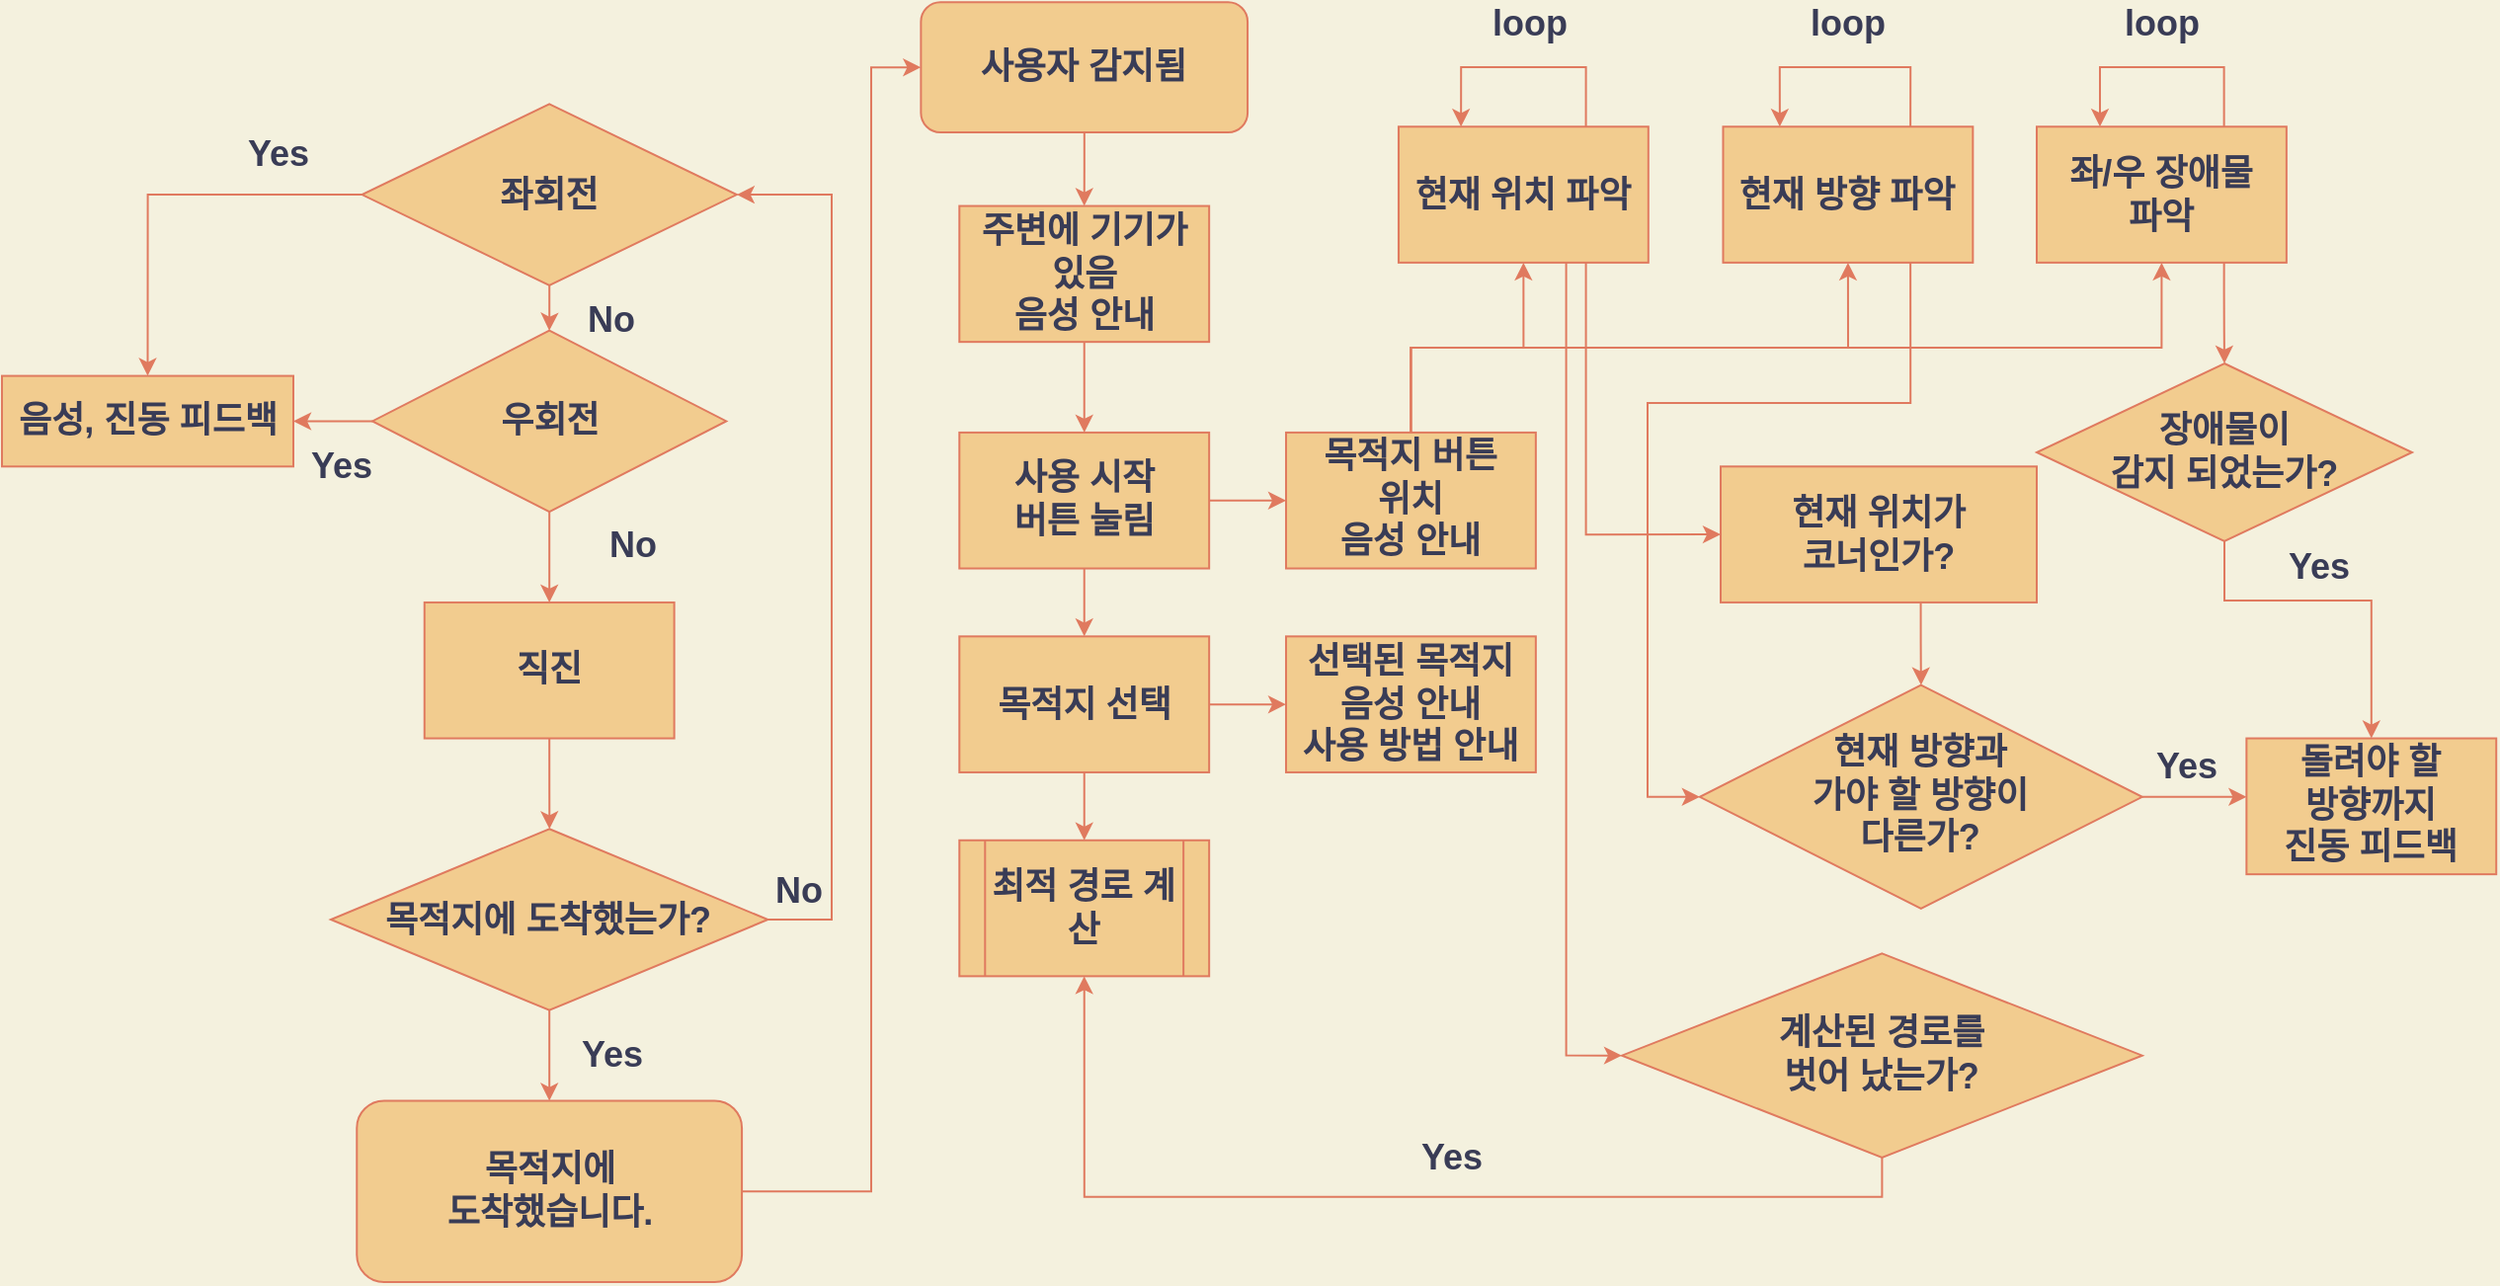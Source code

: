 <mxfile version="18.1.1" type="github">
  <diagram id="C5RBs43oDa-KdzZeNtuy" name="Page-1">
    <mxGraphModel dx="3061" dy="2418" grid="1" gridSize="10" guides="1" tooltips="1" connect="1" arrows="1" fold="1" page="1" pageScale="1" pageWidth="827" pageHeight="1169" background="#F4F1DE" math="0" shadow="0">
      <root>
        <mxCell id="WIyWlLk6GJQsqaUBKTNV-0" />
        <mxCell id="WIyWlLk6GJQsqaUBKTNV-1" parent="WIyWlLk6GJQsqaUBKTNV-0" />
        <mxCell id="WIyWlLk6GJQsqaUBKTNV-3" value="사용자 감지됨" style="rounded=1;whiteSpace=wrap;html=1;fontSize=18;glass=0;strokeWidth=1;shadow=0;fillColor=#F2CC8F;strokeColor=#E07A5F;fontColor=#393C56;fontStyle=1;verticalAlign=middle;horizontal=1;" parent="WIyWlLk6GJQsqaUBKTNV-1" vertex="1">
          <mxGeometry x="105.18" y="-22.87" width="165.36" height="65.87" as="geometry" />
        </mxCell>
        <mxCell id="w0Yd1vq2z6F1_iMxDuXJ-2" value="사용 시작&lt;br style=&quot;font-size: 18px;&quot;&gt;버튼 눌림" style="rounded=0;whiteSpace=wrap;html=1;fillColor=#F2CC8F;strokeColor=#E07A5F;fontColor=#393C56;fontStyle=1;fontSize=18;verticalAlign=middle;horizontal=1;" parent="WIyWlLk6GJQsqaUBKTNV-1" vertex="1">
          <mxGeometry x="124.643" y="194.954" width="126.429" height="68.807" as="geometry" />
        </mxCell>
        <mxCell id="w0Yd1vq2z6F1_iMxDuXJ-4" value="목적지 선택" style="rounded=0;whiteSpace=wrap;html=1;fillColor=#F2CC8F;strokeColor=#E07A5F;fontColor=#393C56;fontStyle=1;fontSize=18;verticalAlign=middle;horizontal=1;" parent="WIyWlLk6GJQsqaUBKTNV-1" vertex="1">
          <mxGeometry x="124.643" y="298.165" width="126.429" height="68.807" as="geometry" />
        </mxCell>
        <mxCell id="w0Yd1vq2z6F1_iMxDuXJ-32" style="edgeStyle=orthogonalEdgeStyle;rounded=0;orthogonalLoop=1;jettySize=auto;html=1;exitX=0.5;exitY=1;exitDx=0;exitDy=0;entryX=0.5;entryY=0;entryDx=0;entryDy=0;strokeColor=#E07A5F;fontColor=#393C56;fontStyle=1;fontSize=18;verticalAlign=middle;horizontal=1;labelBackgroundColor=#F4F1DE;" parent="WIyWlLk6GJQsqaUBKTNV-1" source="w0Yd1vq2z6F1_iMxDuXJ-2" target="w0Yd1vq2z6F1_iMxDuXJ-4" edge="1">
          <mxGeometry relative="1" as="geometry" />
        </mxCell>
        <mxCell id="w0Yd1vq2z6F1_iMxDuXJ-6" value="최적 경로 계산" style="shape=process;whiteSpace=wrap;html=1;backgroundOutline=1;fillColor=#F2CC8F;strokeColor=#E07A5F;fontColor=#393C56;fontStyle=1;fontSize=18;verticalAlign=middle;horizontal=1;" parent="WIyWlLk6GJQsqaUBKTNV-1" vertex="1">
          <mxGeometry x="124.643" y="401.376" width="126.429" height="68.807" as="geometry" />
        </mxCell>
        <mxCell id="w0Yd1vq2z6F1_iMxDuXJ-34" style="edgeStyle=orthogonalEdgeStyle;rounded=0;orthogonalLoop=1;jettySize=auto;html=1;exitX=0.5;exitY=1;exitDx=0;exitDy=0;entryX=0.5;entryY=0;entryDx=0;entryDy=0;strokeColor=#E07A5F;fontColor=#393C56;fontStyle=1;fontSize=18;verticalAlign=middle;horizontal=1;labelBackgroundColor=#F4F1DE;" parent="WIyWlLk6GJQsqaUBKTNV-1" source="w0Yd1vq2z6F1_iMxDuXJ-4" target="w0Yd1vq2z6F1_iMxDuXJ-6" edge="1">
          <mxGeometry relative="1" as="geometry" />
        </mxCell>
        <mxCell id="w0Yd1vq2z6F1_iMxDuXJ-26" value="" style="edgeStyle=orthogonalEdgeStyle;rounded=0;orthogonalLoop=1;jettySize=auto;html=1;strokeColor=#E07A5F;fontColor=#393C56;fontStyle=1;fontSize=18;verticalAlign=middle;horizontal=1;labelBackgroundColor=#F4F1DE;" parent="WIyWlLk6GJQsqaUBKTNV-1" source="w0Yd1vq2z6F1_iMxDuXJ-23" target="w0Yd1vq2z6F1_iMxDuXJ-2" edge="1">
          <mxGeometry relative="1" as="geometry" />
        </mxCell>
        <mxCell id="w0Yd1vq2z6F1_iMxDuXJ-23" value="주변에 기기가 있음&lt;br style=&quot;font-size: 18px;&quot;&gt;음성 안내" style="rounded=0;whiteSpace=wrap;html=1;fillColor=#F2CC8F;strokeColor=#E07A5F;fontColor=#393C56;fontStyle=1;fontSize=18;verticalAlign=middle;horizontal=1;" parent="WIyWlLk6GJQsqaUBKTNV-1" vertex="1">
          <mxGeometry x="124.643" y="80.275" width="126.429" height="68.807" as="geometry" />
        </mxCell>
        <mxCell id="w0Yd1vq2z6F1_iMxDuXJ-22" value="" style="edgeStyle=orthogonalEdgeStyle;rounded=0;orthogonalLoop=1;jettySize=auto;html=1;entryX=0.5;entryY=0;entryDx=0;entryDy=0;strokeColor=#E07A5F;fontColor=#393C56;fontStyle=1;fontSize=18;verticalAlign=middle;horizontal=1;labelBackgroundColor=#F4F1DE;" parent="WIyWlLk6GJQsqaUBKTNV-1" source="WIyWlLk6GJQsqaUBKTNV-3" target="w0Yd1vq2z6F1_iMxDuXJ-23" edge="1">
          <mxGeometry relative="1" as="geometry">
            <mxPoint x="187.857" y="91.743" as="targetPoint" />
          </mxGeometry>
        </mxCell>
        <mxCell id="cZUZvH5OgQYUb_iR2aVf-11" style="edgeStyle=orthogonalEdgeStyle;rounded=0;orthogonalLoop=1;jettySize=auto;html=1;exitX=0.5;exitY=0;exitDx=0;exitDy=0;entryX=0.5;entryY=1;entryDx=0;entryDy=0;fontSize=18;labelBackgroundColor=#F4F1DE;strokeColor=#E07A5F;fontColor=#393C56;" parent="WIyWlLk6GJQsqaUBKTNV-1" source="w0Yd1vq2z6F1_iMxDuXJ-27" target="w0Yd1vq2z6F1_iMxDuXJ-35" edge="1">
          <mxGeometry relative="1" as="geometry" />
        </mxCell>
        <mxCell id="cZUZvH5OgQYUb_iR2aVf-16" style="edgeStyle=orthogonalEdgeStyle;rounded=0;orthogonalLoop=1;jettySize=auto;html=1;exitX=0.5;exitY=0;exitDx=0;exitDy=0;entryX=0.5;entryY=1;entryDx=0;entryDy=0;fontSize=18;labelBackgroundColor=#F4F1DE;strokeColor=#E07A5F;fontColor=#393C56;" parent="WIyWlLk6GJQsqaUBKTNV-1" source="w0Yd1vq2z6F1_iMxDuXJ-27" target="w0Yd1vq2z6F1_iMxDuXJ-37" edge="1">
          <mxGeometry relative="1" as="geometry" />
        </mxCell>
        <mxCell id="h-84ElggEFyVxn3MbFTl-1" style="edgeStyle=orthogonalEdgeStyle;rounded=0;orthogonalLoop=1;jettySize=auto;html=1;exitX=0.5;exitY=0;exitDx=0;exitDy=0;entryX=0.5;entryY=1;entryDx=0;entryDy=0;labelBackgroundColor=#F4F1DE;strokeColor=#E07A5F;fontColor=#393C56;" edge="1" parent="WIyWlLk6GJQsqaUBKTNV-1" source="w0Yd1vq2z6F1_iMxDuXJ-27" target="h-84ElggEFyVxn3MbFTl-0">
          <mxGeometry relative="1" as="geometry" />
        </mxCell>
        <mxCell id="w0Yd1vq2z6F1_iMxDuXJ-27" value="목적지 버튼&lt;br&gt;위치&lt;br style=&quot;font-size: 18px;&quot;&gt;음성 안내" style="whiteSpace=wrap;html=1;rounded=0;fillColor=#F2CC8F;strokeColor=#E07A5F;fontColor=#393C56;fontStyle=1;fontSize=18;verticalAlign=middle;horizontal=1;" parent="WIyWlLk6GJQsqaUBKTNV-1" vertex="1">
          <mxGeometry x="289.994" y="194.954" width="126.429" height="68.807" as="geometry" />
        </mxCell>
        <mxCell id="w0Yd1vq2z6F1_iMxDuXJ-28" value="" style="edgeStyle=orthogonalEdgeStyle;rounded=0;orthogonalLoop=1;jettySize=auto;html=1;strokeColor=#E07A5F;fontColor=#393C56;fontStyle=1;fontSize=18;verticalAlign=middle;horizontal=1;labelBackgroundColor=#F4F1DE;" parent="WIyWlLk6GJQsqaUBKTNV-1" source="w0Yd1vq2z6F1_iMxDuXJ-2" target="w0Yd1vq2z6F1_iMxDuXJ-27" edge="1">
          <mxGeometry relative="1" as="geometry">
            <Array as="points">
              <mxPoint x="280" y="230" />
              <mxPoint x="280" y="230" />
            </Array>
          </mxGeometry>
        </mxCell>
        <mxCell id="w0Yd1vq2z6F1_iMxDuXJ-30" value="선택된 목적지&lt;br style=&quot;font-size: 18px;&quot;&gt;음성 안내&lt;br style=&quot;font-size: 18px;&quot;&gt;사용 방법 안내" style="whiteSpace=wrap;html=1;rounded=0;fillColor=#F2CC8F;strokeColor=#E07A5F;fontColor=#393C56;fontStyle=1;fontSize=18;verticalAlign=middle;horizontal=1;" parent="WIyWlLk6GJQsqaUBKTNV-1" vertex="1">
          <mxGeometry x="289.994" y="298.165" width="126.429" height="68.807" as="geometry" />
        </mxCell>
        <mxCell id="w0Yd1vq2z6F1_iMxDuXJ-33" style="edgeStyle=orthogonalEdgeStyle;rounded=0;orthogonalLoop=1;jettySize=auto;html=1;entryX=0;entryY=0.5;entryDx=0;entryDy=0;strokeColor=#E07A5F;fontColor=#393C56;fontStyle=1;fontSize=18;verticalAlign=middle;horizontal=1;labelBackgroundColor=#F4F1DE;" parent="WIyWlLk6GJQsqaUBKTNV-1" source="w0Yd1vq2z6F1_iMxDuXJ-4" target="w0Yd1vq2z6F1_iMxDuXJ-30" edge="1">
          <mxGeometry relative="1" as="geometry" />
        </mxCell>
        <mxCell id="cZUZvH5OgQYUb_iR2aVf-14" style="edgeStyle=orthogonalEdgeStyle;rounded=0;orthogonalLoop=1;jettySize=auto;html=1;exitX=0.75;exitY=0;exitDx=0;exitDy=0;fontSize=18;entryX=0.25;entryY=0;entryDx=0;entryDy=0;labelBackgroundColor=#F4F1DE;strokeColor=#E07A5F;fontColor=#393C56;" parent="WIyWlLk6GJQsqaUBKTNV-1" source="w0Yd1vq2z6F1_iMxDuXJ-35" target="w0Yd1vq2z6F1_iMxDuXJ-35" edge="1">
          <mxGeometry relative="1" as="geometry">
            <mxPoint x="380" y="30" as="targetPoint" />
            <Array as="points">
              <mxPoint x="442" y="10" />
              <mxPoint x="379" y="10" />
            </Array>
          </mxGeometry>
        </mxCell>
        <mxCell id="cZUZvH5OgQYUb_iR2aVf-20" style="edgeStyle=orthogonalEdgeStyle;rounded=0;orthogonalLoop=1;jettySize=auto;html=1;exitX=0.75;exitY=1;exitDx=0;exitDy=0;entryX=0;entryY=0.5;entryDx=0;entryDy=0;fontSize=18;strokeColor=#E07A5F;labelBackgroundColor=#F4F1DE;fontColor=#393C56;" parent="WIyWlLk6GJQsqaUBKTNV-1" source="w0Yd1vq2z6F1_iMxDuXJ-35" target="cZUZvH5OgQYUb_iR2aVf-4" edge="1">
          <mxGeometry relative="1" as="geometry" />
        </mxCell>
        <mxCell id="cZUZvH5OgQYUb_iR2aVf-24" style="edgeStyle=orthogonalEdgeStyle;rounded=0;orthogonalLoop=1;jettySize=auto;html=1;exitX=0.75;exitY=1;exitDx=0;exitDy=0;entryX=0;entryY=0.5;entryDx=0;entryDy=0;fontSize=18;strokeColor=#E07A5F;labelBackgroundColor=#F4F1DE;fontColor=#393C56;" parent="WIyWlLk6GJQsqaUBKTNV-1" target="w0Yd1vq2z6F1_iMxDuXJ-47" edge="1">
          <mxGeometry relative="1" as="geometry">
            <mxPoint x="431.79" y="108.944" as="sourcePoint" />
            <mxPoint x="450.003" y="510.32" as="targetPoint" />
            <Array as="points">
              <mxPoint x="432" y="510" />
            </Array>
          </mxGeometry>
        </mxCell>
        <mxCell id="w0Yd1vq2z6F1_iMxDuXJ-35" value="현재 위치 파악" style="whiteSpace=wrap;html=1;rounded=0;fillColor=#F2CC8F;strokeColor=#E07A5F;fontColor=#393C56;fontStyle=1;fontSize=18;verticalAlign=middle;horizontal=1;" parent="WIyWlLk6GJQsqaUBKTNV-1" vertex="1">
          <mxGeometry x="346.969" y="40.137" width="126.429" height="68.807" as="geometry" />
        </mxCell>
        <mxCell id="cZUZvH5OgQYUb_iR2aVf-17" style="edgeStyle=orthogonalEdgeStyle;rounded=0;orthogonalLoop=1;jettySize=auto;html=1;exitX=0.75;exitY=0;exitDx=0;exitDy=0;fontSize=18;entryX=0.227;entryY=0;entryDx=0;entryDy=0;entryPerimeter=0;labelBackgroundColor=#F4F1DE;strokeColor=#E07A5F;fontColor=#393C56;" parent="WIyWlLk6GJQsqaUBKTNV-1" source="w0Yd1vq2z6F1_iMxDuXJ-37" target="w0Yd1vq2z6F1_iMxDuXJ-37" edge="1">
          <mxGeometry relative="1" as="geometry">
            <mxPoint x="540" y="30" as="targetPoint" />
            <Array as="points">
              <mxPoint x="606" y="10" />
              <mxPoint x="540" y="10" />
            </Array>
          </mxGeometry>
        </mxCell>
        <mxCell id="cZUZvH5OgQYUb_iR2aVf-21" style="edgeStyle=orthogonalEdgeStyle;rounded=0;orthogonalLoop=1;jettySize=auto;html=1;exitX=0.75;exitY=1;exitDx=0;exitDy=0;entryX=0;entryY=0.5;entryDx=0;entryDy=0;fontSize=18;strokeColor=#E07A5F;labelBackgroundColor=#F4F1DE;fontColor=#393C56;" parent="WIyWlLk6GJQsqaUBKTNV-1" source="w0Yd1vq2z6F1_iMxDuXJ-37" target="w0Yd1vq2z6F1_iMxDuXJ-55" edge="1">
          <mxGeometry relative="1" as="geometry">
            <Array as="points">
              <mxPoint x="606" y="180" />
              <mxPoint x="473" y="180" />
              <mxPoint x="473" y="379" />
            </Array>
          </mxGeometry>
        </mxCell>
        <mxCell id="w0Yd1vq2z6F1_iMxDuXJ-37" value="현재 방향 파악" style="whiteSpace=wrap;html=1;rounded=0;fillColor=#F2CC8F;strokeColor=#E07A5F;fontColor=#393C56;fontStyle=1;fontSize=18;verticalAlign=middle;horizontal=1;" parent="WIyWlLk6GJQsqaUBKTNV-1" vertex="1">
          <mxGeometry x="511.239" y="40.134" width="126.429" height="68.807" as="geometry" />
        </mxCell>
        <mxCell id="w0Yd1vq2z6F1_iMxDuXJ-42" value="loop" style="text;html=1;strokeColor=none;fillColor=none;align=center;verticalAlign=middle;whiteSpace=wrap;rounded=0;fontColor=#393C56;fontStyle=1;fontSize=18;horizontal=1;" parent="WIyWlLk6GJQsqaUBKTNV-1" vertex="1">
          <mxGeometry x="542.85" y="-23.001" width="63.214" height="22.936" as="geometry" />
        </mxCell>
        <mxCell id="cZUZvH5OgQYUb_iR2aVf-25" style="edgeStyle=orthogonalEdgeStyle;rounded=0;orthogonalLoop=1;jettySize=auto;html=1;exitX=0.5;exitY=1;exitDx=0;exitDy=0;entryX=0.5;entryY=1;entryDx=0;entryDy=0;fontSize=18;strokeColor=#E07A5F;labelBackgroundColor=#F4F1DE;fontColor=#393C56;" parent="WIyWlLk6GJQsqaUBKTNV-1" source="w0Yd1vq2z6F1_iMxDuXJ-47" target="w0Yd1vq2z6F1_iMxDuXJ-6" edge="1">
          <mxGeometry relative="1" as="geometry" />
        </mxCell>
        <mxCell id="w0Yd1vq2z6F1_iMxDuXJ-47" value="계산된 경로를&lt;br style=&quot;font-size: 18px;&quot;&gt;벗어 났는가?" style="rhombus;whiteSpace=wrap;html=1;fillColor=#F2CC8F;strokeColor=#E07A5F;fontColor=#393C56;fontStyle=1;fontSize=18;verticalAlign=middle;horizontal=1;" parent="WIyWlLk6GJQsqaUBKTNV-1" vertex="1">
          <mxGeometry x="460.003" y="458.714" width="263.393" height="103.211" as="geometry" />
        </mxCell>
        <mxCell id="w0Yd1vq2z6F1_iMxDuXJ-55" value="현재 방향과&lt;br style=&quot;font-size: 18px;&quot;&gt;가야 할 방향이&lt;br&gt;다른가?" style="rhombus;whiteSpace=wrap;html=1;fillColor=#F2CC8F;strokeColor=#E07A5F;fontColor=#393C56;fontStyle=1;fontSize=18;verticalAlign=middle;horizontal=1;" parent="WIyWlLk6GJQsqaUBKTNV-1" vertex="1">
          <mxGeometry x="499.43" y="322.83" width="223.97" height="113.17" as="geometry" />
        </mxCell>
        <mxCell id="w0Yd1vq2z6F1_iMxDuXJ-58" value="돌려야 할&lt;br&gt;방향까지&lt;br style=&quot;font-size: 18px;&quot;&gt;진동 피드백" style="whiteSpace=wrap;html=1;fillColor=#F2CC8F;strokeColor=#E07A5F;fontColor=#393C56;fontStyle=1;fontSize=18;verticalAlign=middle;horizontal=1;" parent="WIyWlLk6GJQsqaUBKTNV-1" vertex="1">
          <mxGeometry x="776.181" y="349.77" width="126.429" height="68.807" as="geometry" />
        </mxCell>
        <mxCell id="w0Yd1vq2z6F1_iMxDuXJ-60" value="좌회전" style="rhombus;whiteSpace=wrap;html=1;fillColor=#F2CC8F;strokeColor=#E07A5F;fontColor=#393C56;fontStyle=1;fontSize=18;verticalAlign=middle;horizontal=1;" parent="WIyWlLk6GJQsqaUBKTNV-1" vertex="1">
          <mxGeometry x="-177.732" y="28.67" width="189.643" height="91.743" as="geometry" />
        </mxCell>
        <mxCell id="w0Yd1vq2z6F1_iMxDuXJ-59" value="" style="edgeStyle=orthogonalEdgeStyle;rounded=0;orthogonalLoop=1;jettySize=auto;html=1;strokeColor=#E07A5F;fontColor=#393C56;fontStyle=1;fontSize=18;verticalAlign=middle;horizontal=1;labelBackgroundColor=#F4F1DE;exitX=1;exitY=0.5;exitDx=0;exitDy=0;" parent="WIyWlLk6GJQsqaUBKTNV-1" source="w0Yd1vq2z6F1_iMxDuXJ-55" target="w0Yd1vq2z6F1_iMxDuXJ-58" edge="1">
          <mxGeometry relative="1" as="geometry">
            <Array as="points">
              <mxPoint x="760" y="379" />
              <mxPoint x="760" y="379" />
            </Array>
          </mxGeometry>
        </mxCell>
        <mxCell id="w0Yd1vq2z6F1_iMxDuXJ-63" value="우회전" style="rhombus;whiteSpace=wrap;html=1;fillColor=#F2CC8F;strokeColor=#E07A5F;fontColor=#393C56;fontStyle=1;fontSize=18;verticalAlign=middle;horizontal=1;" parent="WIyWlLk6GJQsqaUBKTNV-1" vertex="1">
          <mxGeometry x="-172.464" y="143.349" width="179.107" height="91.743" as="geometry" />
        </mxCell>
        <mxCell id="w0Yd1vq2z6F1_iMxDuXJ-64" value="" style="edgeStyle=orthogonalEdgeStyle;rounded=0;orthogonalLoop=1;jettySize=auto;html=1;strokeColor=#E07A5F;fontColor=#393C56;fontStyle=1;fontSize=18;verticalAlign=middle;horizontal=1;labelBackgroundColor=#F4F1DE;" parent="WIyWlLk6GJQsqaUBKTNV-1" source="w0Yd1vq2z6F1_iMxDuXJ-60" target="w0Yd1vq2z6F1_iMxDuXJ-63" edge="1">
          <mxGeometry relative="1" as="geometry" />
        </mxCell>
        <mxCell id="w0Yd1vq2z6F1_iMxDuXJ-74" style="edgeStyle=orthogonalEdgeStyle;rounded=0;orthogonalLoop=1;jettySize=auto;html=1;exitX=0;exitY=0.5;exitDx=0;exitDy=0;strokeColor=#E07A5F;fontColor=#393C56;fontStyle=1;fontSize=18;verticalAlign=middle;horizontal=1;labelBackgroundColor=#F4F1DE;" parent="WIyWlLk6GJQsqaUBKTNV-1" edge="1">
          <mxGeometry relative="1" as="geometry">
            <mxPoint x="-178.435" y="303.517" as="targetPoint" />
            <mxPoint x="-177.732" y="303.899" as="sourcePoint" />
          </mxGeometry>
        </mxCell>
        <mxCell id="w0Yd1vq2z6F1_iMxDuXJ-67" value="No" style="text;html=1;strokeColor=none;fillColor=none;align=center;verticalAlign=middle;whiteSpace=wrap;rounded=0;fontColor=#393C56;fontStyle=1;fontSize=18;horizontal=1;" parent="WIyWlLk6GJQsqaUBKTNV-1" vertex="1">
          <mxGeometry x="-82.911" y="120.413" width="63.214" height="34.404" as="geometry" />
        </mxCell>
        <mxCell id="w0Yd1vq2z6F1_iMxDuXJ-85" value="" style="edgeStyle=orthogonalEdgeStyle;rounded=0;orthogonalLoop=1;jettySize=auto;html=1;exitX=0.5;exitY=1;exitDx=0;exitDy=0;strokeColor=#E07A5F;fontColor=#393C56;fontStyle=1;fontSize=18;verticalAlign=middle;horizontal=1;labelBackgroundColor=#F4F1DE;" parent="WIyWlLk6GJQsqaUBKTNV-1" source="w0Yd1vq2z6F1_iMxDuXJ-63" target="w0Yd1vq2z6F1_iMxDuXJ-84" edge="1">
          <mxGeometry relative="1" as="geometry" />
        </mxCell>
        <mxCell id="w0Yd1vq2z6F1_iMxDuXJ-70" value="No" style="text;html=1;strokeColor=none;fillColor=none;align=center;verticalAlign=middle;whiteSpace=wrap;rounded=0;fontColor=#393C56;fontStyle=1;fontSize=18;horizontal=1;" parent="WIyWlLk6GJQsqaUBKTNV-1" vertex="1">
          <mxGeometry x="-72.375" y="235.092" width="63.214" height="34.404" as="geometry" />
        </mxCell>
        <mxCell id="w0Yd1vq2z6F1_iMxDuXJ-72" value="음성, 진동 피드백" style="rounded=0;whiteSpace=wrap;html=1;fillColor=#F2CC8F;strokeColor=#E07A5F;fontColor=#393C56;fontStyle=1;fontSize=18;verticalAlign=middle;horizontal=1;" parent="WIyWlLk6GJQsqaUBKTNV-1" vertex="1">
          <mxGeometry x="-360" y="166.284" width="147.5" height="45.872" as="geometry" />
        </mxCell>
        <mxCell id="w0Yd1vq2z6F1_iMxDuXJ-71" style="edgeStyle=orthogonalEdgeStyle;rounded=0;orthogonalLoop=1;jettySize=auto;html=1;exitX=0;exitY=0.5;exitDx=0;exitDy=0;entryX=0.5;entryY=0;entryDx=0;entryDy=0;strokeColor=#E07A5F;fontColor=#393C56;fontStyle=1;fontSize=18;verticalAlign=middle;horizontal=1;labelBackgroundColor=#F4F1DE;" parent="WIyWlLk6GJQsqaUBKTNV-1" source="w0Yd1vq2z6F1_iMxDuXJ-60" target="w0Yd1vq2z6F1_iMxDuXJ-72" edge="1">
          <mxGeometry relative="1" as="geometry">
            <mxPoint x="-219.875" y="74.159" as="targetPoint" />
          </mxGeometry>
        </mxCell>
        <mxCell id="w0Yd1vq2z6F1_iMxDuXJ-76" value="Yes" style="text;html=1;strokeColor=none;fillColor=none;align=center;verticalAlign=middle;whiteSpace=wrap;rounded=0;fontColor=#393C56;fontStyle=1;fontSize=18;horizontal=1;" parent="WIyWlLk6GJQsqaUBKTNV-1" vertex="1">
          <mxGeometry x="-240.946" y="43.005" width="42.143" height="22.936" as="geometry" />
        </mxCell>
        <mxCell id="w0Yd1vq2z6F1_iMxDuXJ-77" value="Yes" style="text;html=1;strokeColor=none;fillColor=none;align=center;verticalAlign=middle;whiteSpace=wrap;rounded=0;fontColor=#393C56;fontStyle=1;fontSize=18;horizontal=1;" parent="WIyWlLk6GJQsqaUBKTNV-1" vertex="1">
          <mxGeometry x="-209.339" y="200.688" width="42.143" height="22.936" as="geometry" />
        </mxCell>
        <mxCell id="w0Yd1vq2z6F1_iMxDuXJ-82" style="edgeStyle=orthogonalEdgeStyle;rounded=0;orthogonalLoop=1;jettySize=auto;html=1;exitX=1;exitY=0.5;exitDx=0;exitDy=0;entryX=1;entryY=0.5;entryDx=0;entryDy=0;strokeColor=#E07A5F;fontColor=#393C56;fontStyle=1;fontSize=18;verticalAlign=middle;horizontal=1;labelBackgroundColor=#F4F1DE;" parent="WIyWlLk6GJQsqaUBKTNV-1" source="w0Yd1vq2z6F1_iMxDuXJ-78" target="w0Yd1vq2z6F1_iMxDuXJ-60" edge="1">
          <mxGeometry relative="1" as="geometry">
            <Array as="points">
              <mxPoint x="60" y="442" />
              <mxPoint x="60" y="74" />
            </Array>
          </mxGeometry>
        </mxCell>
        <mxCell id="w0Yd1vq2z6F1_iMxDuXJ-78" value="목적지에 도착했는가?" style="rhombus;whiteSpace=wrap;html=1;fillColor=#F2CC8F;strokeColor=#E07A5F;fontColor=#393C56;fontStyle=1;fontSize=18;verticalAlign=middle;horizontal=1;" parent="WIyWlLk6GJQsqaUBKTNV-1" vertex="1">
          <mxGeometry x="-193.536" y="395.642" width="221.25" height="91.743" as="geometry" />
        </mxCell>
        <mxCell id="w0Yd1vq2z6F1_iMxDuXJ-73" style="edgeStyle=orthogonalEdgeStyle;rounded=0;orthogonalLoop=1;jettySize=auto;html=1;exitX=0;exitY=0.5;exitDx=0;exitDy=0;entryX=1;entryY=0.5;entryDx=0;entryDy=0;strokeColor=#E07A5F;fontColor=#393C56;fontStyle=1;fontSize=18;verticalAlign=middle;horizontal=1;labelBackgroundColor=#F4F1DE;" parent="WIyWlLk6GJQsqaUBKTNV-1" source="w0Yd1vq2z6F1_iMxDuXJ-63" target="w0Yd1vq2z6F1_iMxDuXJ-72" edge="1">
          <mxGeometry relative="1" as="geometry" />
        </mxCell>
        <mxCell id="w0Yd1vq2z6F1_iMxDuXJ-83" value="No" style="text;html=1;strokeColor=none;fillColor=none;align=center;verticalAlign=middle;whiteSpace=wrap;rounded=0;fontColor=#393C56;fontStyle=1;fontSize=18;horizontal=1;" parent="WIyWlLk6GJQsqaUBKTNV-1" vertex="1">
          <mxGeometry x="11.913" y="409.998" width="63.214" height="34.404" as="geometry" />
        </mxCell>
        <mxCell id="w0Yd1vq2z6F1_iMxDuXJ-84" value="직진" style="whiteSpace=wrap;html=1;fillColor=#F2CC8F;strokeColor=#E07A5F;fontColor=#393C56;fontStyle=1;fontSize=18;verticalAlign=middle;horizontal=1;" parent="WIyWlLk6GJQsqaUBKTNV-1" vertex="1">
          <mxGeometry x="-146.125" y="280.963" width="126.429" height="68.807" as="geometry" />
        </mxCell>
        <mxCell id="w0Yd1vq2z6F1_iMxDuXJ-79" value="" style="edgeStyle=orthogonalEdgeStyle;rounded=0;orthogonalLoop=1;jettySize=auto;html=1;exitX=0.5;exitY=1;exitDx=0;exitDy=0;strokeColor=#E07A5F;fontColor=#393C56;fontStyle=1;fontSize=18;verticalAlign=middle;horizontal=1;labelBackgroundColor=#F4F1DE;" parent="WIyWlLk6GJQsqaUBKTNV-1" source="w0Yd1vq2z6F1_iMxDuXJ-84" target="w0Yd1vq2z6F1_iMxDuXJ-78" edge="1">
          <mxGeometry relative="1" as="geometry">
            <mxPoint x="-82.911" y="349.771" as="sourcePoint" />
          </mxGeometry>
        </mxCell>
        <mxCell id="w0Yd1vq2z6F1_iMxDuXJ-87" value="Yes" style="text;html=1;strokeColor=none;fillColor=none;align=center;verticalAlign=middle;whiteSpace=wrap;rounded=0;fontColor=#393C56;fontStyle=1;fontSize=18;horizontal=1;" parent="WIyWlLk6GJQsqaUBKTNV-1" vertex="1">
          <mxGeometry x="-72.375" y="498.853" width="42.143" height="22.936" as="geometry" />
        </mxCell>
        <mxCell id="cZUZvH5OgQYUb_iR2aVf-9" style="edgeStyle=orthogonalEdgeStyle;rounded=0;orthogonalLoop=1;jettySize=auto;html=1;exitX=1;exitY=0.5;exitDx=0;exitDy=0;entryX=0;entryY=0.5;entryDx=0;entryDy=0;fontSize=18;labelBackgroundColor=#F4F1DE;strokeColor=#E07A5F;fontColor=#393C56;" parent="WIyWlLk6GJQsqaUBKTNV-1" source="w0Yd1vq2z6F1_iMxDuXJ-91" target="WIyWlLk6GJQsqaUBKTNV-3" edge="1">
          <mxGeometry relative="1" as="geometry">
            <Array as="points">
              <mxPoint x="80" y="579" />
              <mxPoint x="80" y="10" />
            </Array>
          </mxGeometry>
        </mxCell>
        <mxCell id="w0Yd1vq2z6F1_iMxDuXJ-91" value="목적지에&lt;br style=&quot;font-size: 18px;&quot;&gt;도착했습니다." style="rounded=1;whiteSpace=wrap;html=1;fillColor=#F2CC8F;strokeColor=#E07A5F;fontColor=#393C56;fontStyle=1;fontSize=18;verticalAlign=middle;horizontal=1;" parent="WIyWlLk6GJQsqaUBKTNV-1" vertex="1">
          <mxGeometry x="-180.366" y="533.257" width="194.911" height="91.743" as="geometry" />
        </mxCell>
        <mxCell id="w0Yd1vq2z6F1_iMxDuXJ-92" style="edgeStyle=orthogonalEdgeStyle;rounded=0;orthogonalLoop=1;jettySize=auto;html=1;exitX=0.5;exitY=1;exitDx=0;exitDy=0;entryX=0.5;entryY=0;entryDx=0;entryDy=0;strokeColor=#E07A5F;fontColor=#393C56;fontStyle=1;fontSize=18;verticalAlign=middle;horizontal=1;labelBackgroundColor=#F4F1DE;" parent="WIyWlLk6GJQsqaUBKTNV-1" source="w0Yd1vq2z6F1_iMxDuXJ-78" target="w0Yd1vq2z6F1_iMxDuXJ-91" edge="1">
          <mxGeometry relative="1" as="geometry" />
        </mxCell>
        <mxCell id="cZUZvH5OgQYUb_iR2aVf-6" style="edgeStyle=orthogonalEdgeStyle;rounded=0;orthogonalLoop=1;jettySize=auto;html=1;exitX=0.633;exitY=1.005;exitDx=0;exitDy=0;entryX=0.5;entryY=0;entryDx=0;entryDy=0;fontSize=18;labelBackgroundColor=#F4F1DE;strokeColor=#E07A5F;fontColor=#393C56;exitPerimeter=0;" parent="WIyWlLk6GJQsqaUBKTNV-1" source="cZUZvH5OgQYUb_iR2aVf-4" target="w0Yd1vq2z6F1_iMxDuXJ-55" edge="1">
          <mxGeometry relative="1" as="geometry" />
        </mxCell>
        <mxCell id="cZUZvH5OgQYUb_iR2aVf-4" value="현재 위치가&lt;br&gt;코너인가?" style="whiteSpace=wrap;html=1;rounded=0;fillColor=#F2CC8F;strokeColor=#E07A5F;fontColor=#393C56;fontStyle=1;fontSize=18;verticalAlign=middle;horizontal=1;" parent="WIyWlLk6GJQsqaUBKTNV-1" vertex="1">
          <mxGeometry x="510" y="212.15" width="160" height="68.81" as="geometry" />
        </mxCell>
        <mxCell id="cZUZvH5OgQYUb_iR2aVf-7" value="Yes" style="text;html=1;strokeColor=none;fillColor=none;align=center;verticalAlign=middle;whiteSpace=wrap;rounded=0;fontColor=#393C56;fontStyle=1;fontSize=18;horizontal=1;" parent="WIyWlLk6GJQsqaUBKTNV-1" vertex="1">
          <mxGeometry x="725.039" y="363.672" width="42.143" as="geometry" />
        </mxCell>
        <mxCell id="cZUZvH5OgQYUb_iR2aVf-15" value="loop" style="text;html=1;strokeColor=none;fillColor=none;align=center;verticalAlign=middle;whiteSpace=wrap;rounded=0;fontColor=#393C56;fontStyle=1;fontSize=18;horizontal=1;" parent="WIyWlLk6GJQsqaUBKTNV-1" vertex="1">
          <mxGeometry x="382.0" y="-23.001" width="63.214" height="22.936" as="geometry" />
        </mxCell>
        <mxCell id="w0Yd1vq2z6F1_iMxDuXJ-53" value="Yes" style="text;html=1;strokeColor=none;fillColor=none;align=center;verticalAlign=middle;whiteSpace=wrap;rounded=0;fontColor=#393C56;fontStyle=1;fontSize=18;horizontal=1;" parent="WIyWlLk6GJQsqaUBKTNV-1" vertex="1">
          <mxGeometry x="352.999" y="561.922" width="42.143" as="geometry" />
        </mxCell>
        <mxCell id="h-84ElggEFyVxn3MbFTl-4" style="edgeStyle=orthogonalEdgeStyle;rounded=0;orthogonalLoop=1;jettySize=auto;html=1;exitX=0.75;exitY=0;exitDx=0;exitDy=0;entryX=0.25;entryY=0;entryDx=0;entryDy=0;labelBackgroundColor=#F4F1DE;strokeColor=#E07A5F;fontColor=#393C56;" edge="1" parent="WIyWlLk6GJQsqaUBKTNV-1" source="h-84ElggEFyVxn3MbFTl-0" target="h-84ElggEFyVxn3MbFTl-0">
          <mxGeometry relative="1" as="geometry">
            <mxPoint x="700" y="20" as="targetPoint" />
            <Array as="points">
              <mxPoint x="765" y="10" />
              <mxPoint x="702" y="10" />
              <mxPoint x="702" y="40" />
            </Array>
          </mxGeometry>
        </mxCell>
        <mxCell id="h-84ElggEFyVxn3MbFTl-12" style="edgeStyle=orthogonalEdgeStyle;curved=0;rounded=1;sketch=0;orthogonalLoop=1;jettySize=auto;html=1;exitX=0.75;exitY=1;exitDx=0;exitDy=0;entryX=0.5;entryY=0;entryDx=0;entryDy=0;fontColor=#393C56;strokeColor=#E07A5F;fillColor=#F2CC8F;" edge="1" parent="WIyWlLk6GJQsqaUBKTNV-1" source="h-84ElggEFyVxn3MbFTl-0" target="h-84ElggEFyVxn3MbFTl-6">
          <mxGeometry relative="1" as="geometry" />
        </mxCell>
        <mxCell id="h-84ElggEFyVxn3MbFTl-0" value="좌/우 장애물&lt;br&gt;파악" style="whiteSpace=wrap;html=1;rounded=0;fillColor=#F2CC8F;strokeColor=#E07A5F;fontColor=#393C56;fontStyle=1;fontSize=18;verticalAlign=middle;horizontal=1;" vertex="1" parent="WIyWlLk6GJQsqaUBKTNV-1">
          <mxGeometry x="669.999" y="40.134" width="126.429" height="68.807" as="geometry" />
        </mxCell>
        <mxCell id="h-84ElggEFyVxn3MbFTl-3" value="loop" style="text;html=1;strokeColor=none;fillColor=none;align=center;verticalAlign=middle;whiteSpace=wrap;rounded=0;fontColor=#393C56;fontStyle=1;fontSize=18;horizontal=1;" vertex="1" parent="WIyWlLk6GJQsqaUBKTNV-1">
          <mxGeometry x="701.61" y="-23.001" width="63.214" height="22.936" as="geometry" />
        </mxCell>
        <mxCell id="h-84ElggEFyVxn3MbFTl-10" style="edgeStyle=orthogonalEdgeStyle;rounded=0;orthogonalLoop=1;jettySize=auto;html=1;exitX=0.5;exitY=1;exitDx=0;exitDy=0;entryX=0.5;entryY=0;entryDx=0;entryDy=0;labelBackgroundColor=#F4F1DE;strokeColor=#E07A5F;fontColor=#393C56;" edge="1" parent="WIyWlLk6GJQsqaUBKTNV-1" source="h-84ElggEFyVxn3MbFTl-6" target="w0Yd1vq2z6F1_iMxDuXJ-58">
          <mxGeometry relative="1" as="geometry">
            <Array as="points">
              <mxPoint x="765" y="280" />
              <mxPoint x="840" y="280" />
            </Array>
          </mxGeometry>
        </mxCell>
        <mxCell id="h-84ElggEFyVxn3MbFTl-6" value="장애물이&lt;br&gt;감지 되었는가?" style="rhombus;whiteSpace=wrap;html=1;fontSize=18;fillColor=#F2CC8F;strokeColor=#E07A5F;fontColor=#393C56;rounded=0;fontStyle=1;" vertex="1" parent="WIyWlLk6GJQsqaUBKTNV-1">
          <mxGeometry x="670" y="160" width="190" height="90" as="geometry" />
        </mxCell>
        <mxCell id="h-84ElggEFyVxn3MbFTl-11" value="Yes" style="text;html=1;strokeColor=none;fillColor=none;align=center;verticalAlign=middle;whiteSpace=wrap;rounded=0;fontColor=#393C56;fontStyle=1;fontSize=18;horizontal=1;" vertex="1" parent="WIyWlLk6GJQsqaUBKTNV-1">
          <mxGeometry x="791.999" y="263.222" width="42.143" as="geometry" />
        </mxCell>
      </root>
    </mxGraphModel>
  </diagram>
</mxfile>
